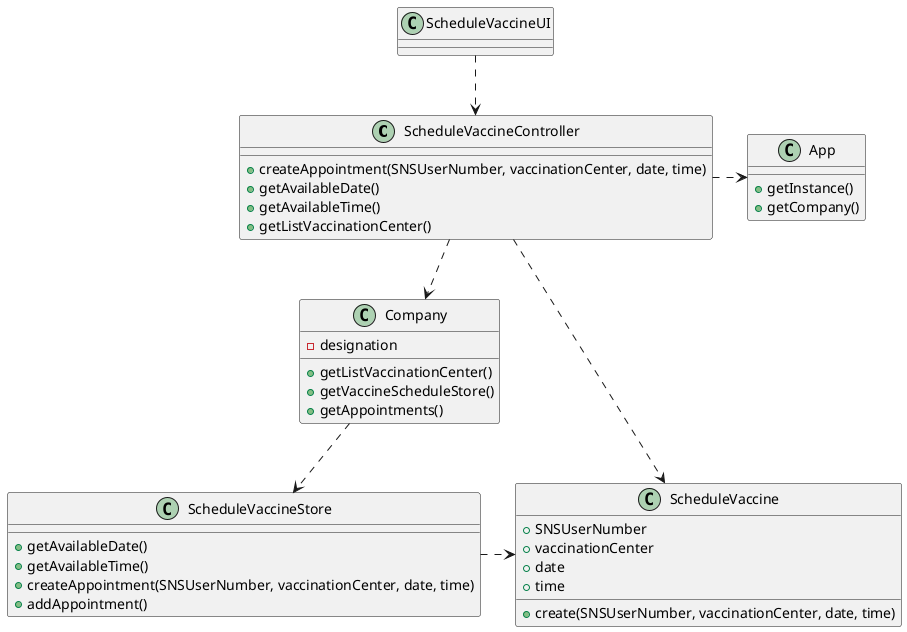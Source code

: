 @startuml
'https://plantuml.com/sequence-diagram

class ScheduleVaccineController{
+createAppointment(SNSUserNumber, vaccinationCenter, date, time)
+getAvailableDate()
+getAvailableTime()
+getListVaccinationCenter()
}

class ScheduleVaccineUI{
}

class ScheduleVaccine{
+SNSUserNumber
+ vaccinationCenter
+date
+time
+create(SNSUserNumber, vaccinationCenter, date, time)

}

class Company{
-designation
+getListVaccinationCenter()
+getVaccineScheduleStore()
+getAppointments()

}

class ScheduleVaccineStore{
+getAvailableDate()
+getAvailableTime()
+createAppointment(SNSUserNumber, vaccinationCenter, date, time)
+addAppointment()
}

class App{
+getInstance()
+getCompany()
}

ScheduleVaccineUI .down.> ScheduleVaccineController
ScheduleVaccineController .down.> Company
ScheduleVaccineController .> ScheduleVaccine
ScheduleVaccineController .>App
Company .down.> ScheduleVaccineStore
ScheduleVaccineStore .> ScheduleVaccine
@enduml